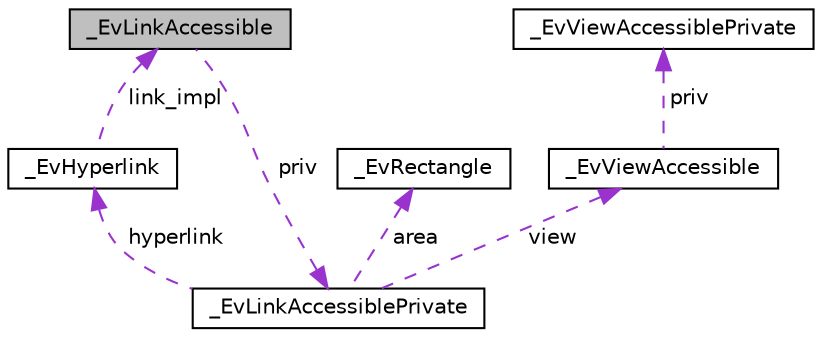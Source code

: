 digraph "_EvLinkAccessible"
{
  edge [fontname="Helvetica",fontsize="10",labelfontname="Helvetica",labelfontsize="10"];
  node [fontname="Helvetica",fontsize="10",shape=record];
  Node1 [label="_EvLinkAccessible",height=0.2,width=0.4,color="black", fillcolor="grey75", style="filled" fontcolor="black"];
  Node2 -> Node1 [dir="back",color="darkorchid3",fontsize="10",style="dashed",label=" priv" ,fontname="Helvetica"];
  Node2 [label="_EvLinkAccessiblePrivate",height=0.2,width=0.4,color="black", fillcolor="white", style="filled",URL="$d5/de0/struct__EvLinkAccessiblePrivate.html"];
  Node3 -> Node2 [dir="back",color="darkorchid3",fontsize="10",style="dashed",label=" area" ,fontname="Helvetica"];
  Node3 [label="_EvRectangle",height=0.2,width=0.4,color="black", fillcolor="white", style="filled",URL="$d5/da6/struct__EvRectangle.html"];
  Node4 -> Node2 [dir="back",color="darkorchid3",fontsize="10",style="dashed",label=" hyperlink" ,fontname="Helvetica"];
  Node4 [label="_EvHyperlink",height=0.2,width=0.4,color="black", fillcolor="white", style="filled",URL="$d0/d5c/struct__EvHyperlink.html"];
  Node1 -> Node4 [dir="back",color="darkorchid3",fontsize="10",style="dashed",label=" link_impl" ,fontname="Helvetica"];
  Node5 -> Node2 [dir="back",color="darkorchid3",fontsize="10",style="dashed",label=" view" ,fontname="Helvetica"];
  Node5 [label="_EvViewAccessible",height=0.2,width=0.4,color="black", fillcolor="white", style="filled",URL="$d1/d11/struct__EvViewAccessible.html"];
  Node6 -> Node5 [dir="back",color="darkorchid3",fontsize="10",style="dashed",label=" priv" ,fontname="Helvetica"];
  Node6 [label="_EvViewAccessiblePrivate",height=0.2,width=0.4,color="black", fillcolor="white", style="filled",URL="$d9/d0a/struct__EvViewAccessiblePrivate.html"];
}
